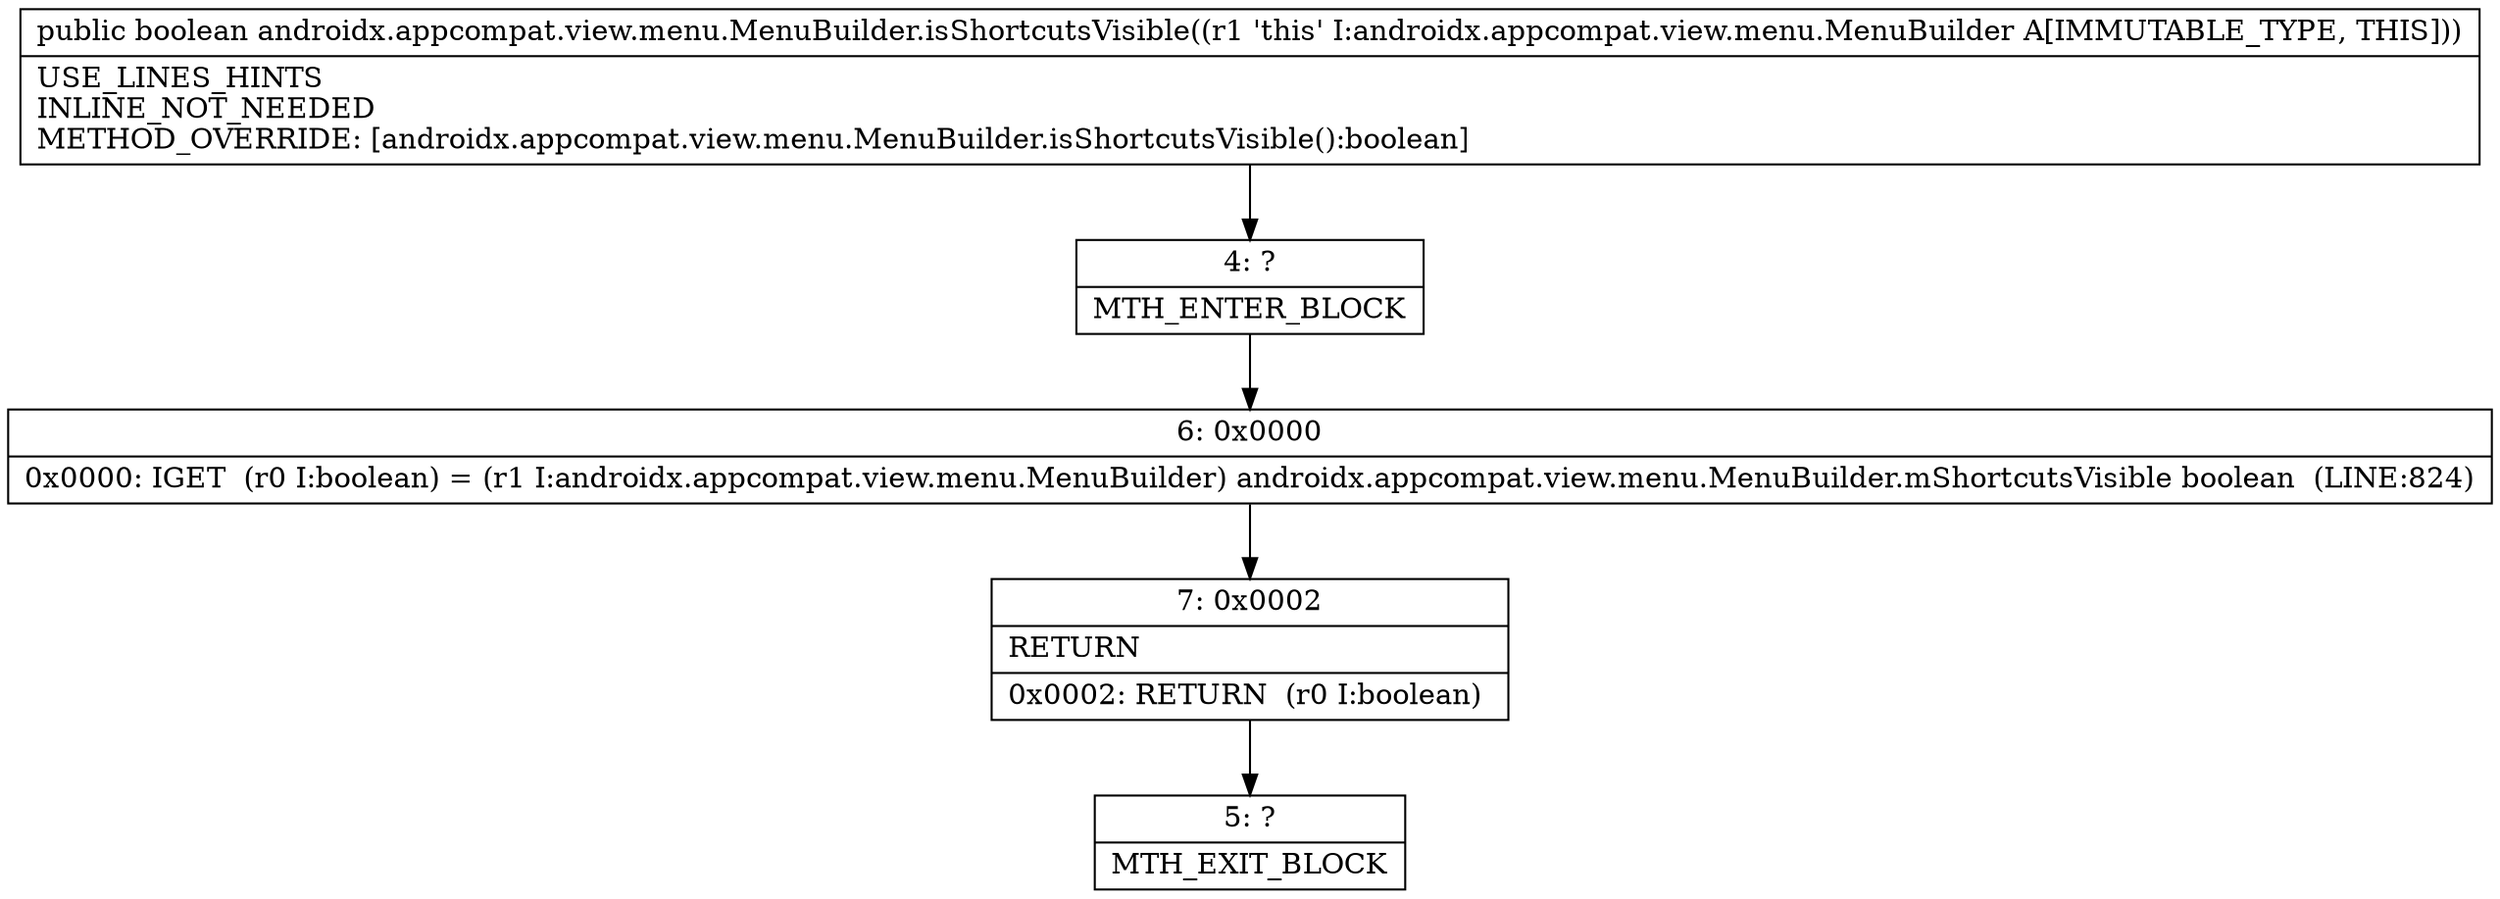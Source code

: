 digraph "CFG forandroidx.appcompat.view.menu.MenuBuilder.isShortcutsVisible()Z" {
Node_4 [shape=record,label="{4\:\ ?|MTH_ENTER_BLOCK\l}"];
Node_6 [shape=record,label="{6\:\ 0x0000|0x0000: IGET  (r0 I:boolean) = (r1 I:androidx.appcompat.view.menu.MenuBuilder) androidx.appcompat.view.menu.MenuBuilder.mShortcutsVisible boolean  (LINE:824)\l}"];
Node_7 [shape=record,label="{7\:\ 0x0002|RETURN\l|0x0002: RETURN  (r0 I:boolean) \l}"];
Node_5 [shape=record,label="{5\:\ ?|MTH_EXIT_BLOCK\l}"];
MethodNode[shape=record,label="{public boolean androidx.appcompat.view.menu.MenuBuilder.isShortcutsVisible((r1 'this' I:androidx.appcompat.view.menu.MenuBuilder A[IMMUTABLE_TYPE, THIS]))  | USE_LINES_HINTS\lINLINE_NOT_NEEDED\lMETHOD_OVERRIDE: [androidx.appcompat.view.menu.MenuBuilder.isShortcutsVisible():boolean]\l}"];
MethodNode -> Node_4;Node_4 -> Node_6;
Node_6 -> Node_7;
Node_7 -> Node_5;
}

